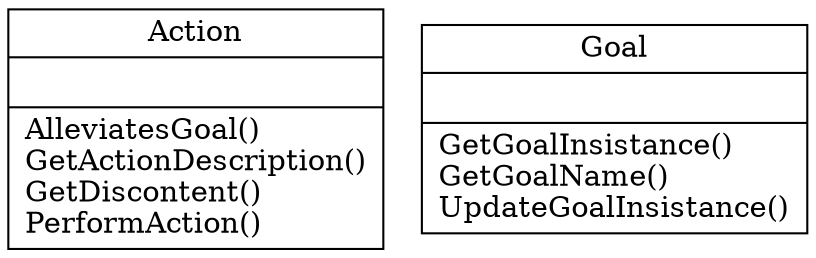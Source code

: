 digraph "classes" {
charset="utf-8"
rankdir=BT
"0" [label="{Action|\l|AlleviatesGoal()\lGetActionDescription()\lGetDiscontent()\lPerformAction()\l}", shape="record"];
"1" [label="{Goal|\l|GetGoalInsistance()\lGetGoalName()\lUpdateGoalInsistance()\l}", shape="record"];
}
